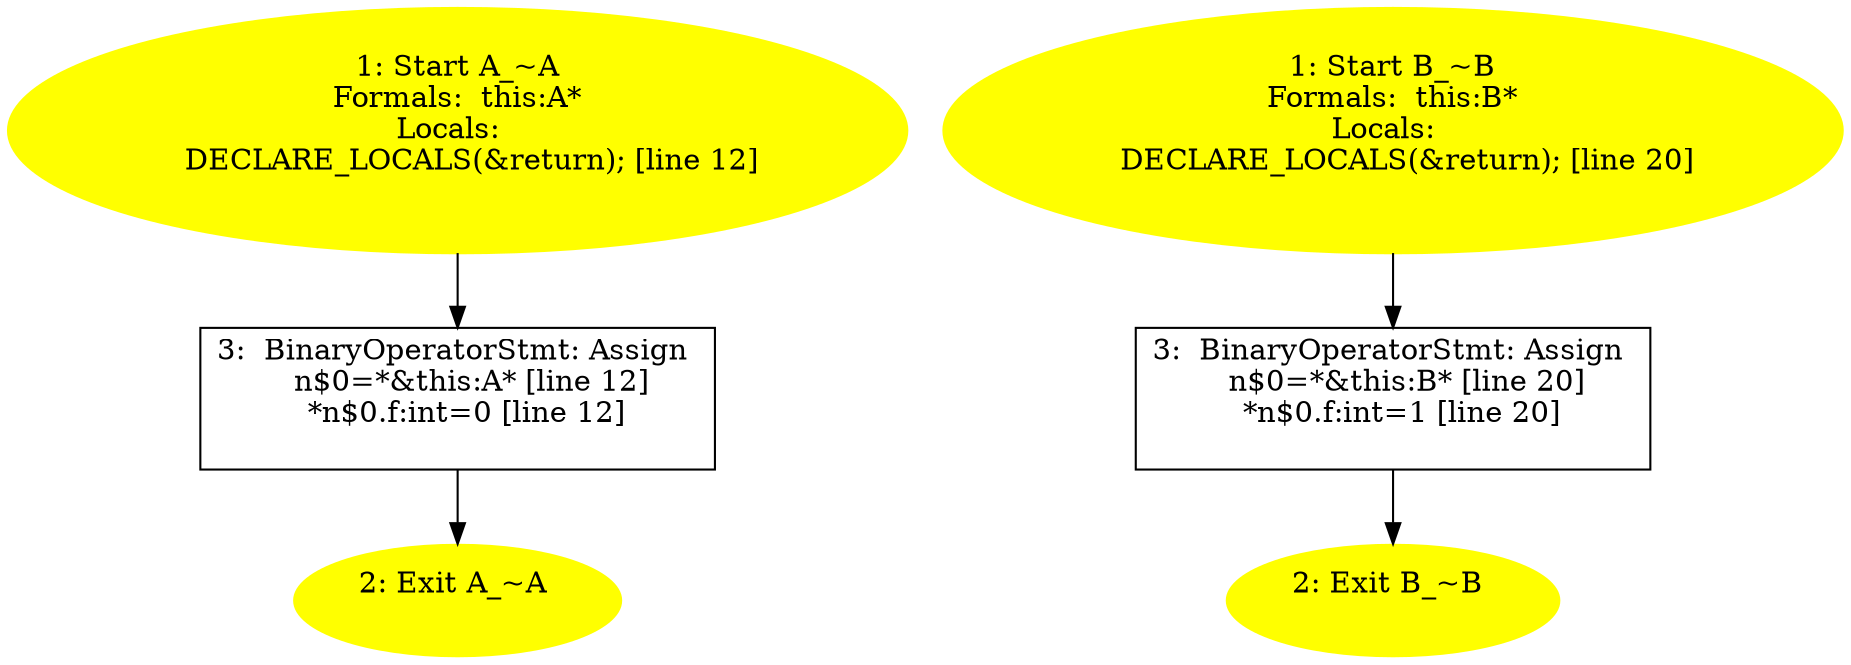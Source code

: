 /* @generated */
digraph iCFG {
"~A#A#(_ZN1AD0Ev).56ee06aef571dbbd330acc7aac738fb2_1" [label="1: Start A_~A\nFormals:  this:A*\nLocals:  \n   DECLARE_LOCALS(&return); [line 12]\n " color=yellow style=filled]
	

	 "~A#A#(_ZN1AD0Ev).56ee06aef571dbbd330acc7aac738fb2_1" -> "~A#A#(_ZN1AD0Ev).56ee06aef571dbbd330acc7aac738fb2_3" ;
"~A#A#(_ZN1AD0Ev).56ee06aef571dbbd330acc7aac738fb2_2" [label="2: Exit A_~A \n  " color=yellow style=filled]
	

"~A#A#(_ZN1AD0Ev).56ee06aef571dbbd330acc7aac738fb2_3" [label="3:  BinaryOperatorStmt: Assign \n   n$0=*&this:A* [line 12]\n  *n$0.f:int=0 [line 12]\n " shape="box"]
	

	 "~A#A#(_ZN1AD0Ev).56ee06aef571dbbd330acc7aac738fb2_3" -> "~A#A#(_ZN1AD0Ev).56ee06aef571dbbd330acc7aac738fb2_2" ;
"~B#B#(_ZN1BD0Ev).cd4fb9d54ed1b3496d9539c455e8ee1d_1" [label="1: Start B_~B\nFormals:  this:B*\nLocals:  \n   DECLARE_LOCALS(&return); [line 20]\n " color=yellow style=filled]
	

	 "~B#B#(_ZN1BD0Ev).cd4fb9d54ed1b3496d9539c455e8ee1d_1" -> "~B#B#(_ZN1BD0Ev).cd4fb9d54ed1b3496d9539c455e8ee1d_3" ;
"~B#B#(_ZN1BD0Ev).cd4fb9d54ed1b3496d9539c455e8ee1d_2" [label="2: Exit B_~B \n  " color=yellow style=filled]
	

"~B#B#(_ZN1BD0Ev).cd4fb9d54ed1b3496d9539c455e8ee1d_3" [label="3:  BinaryOperatorStmt: Assign \n   n$0=*&this:B* [line 20]\n  *n$0.f:int=1 [line 20]\n " shape="box"]
	

	 "~B#B#(_ZN1BD0Ev).cd4fb9d54ed1b3496d9539c455e8ee1d_3" -> "~B#B#(_ZN1BD0Ev).cd4fb9d54ed1b3496d9539c455e8ee1d_2" ;
}
